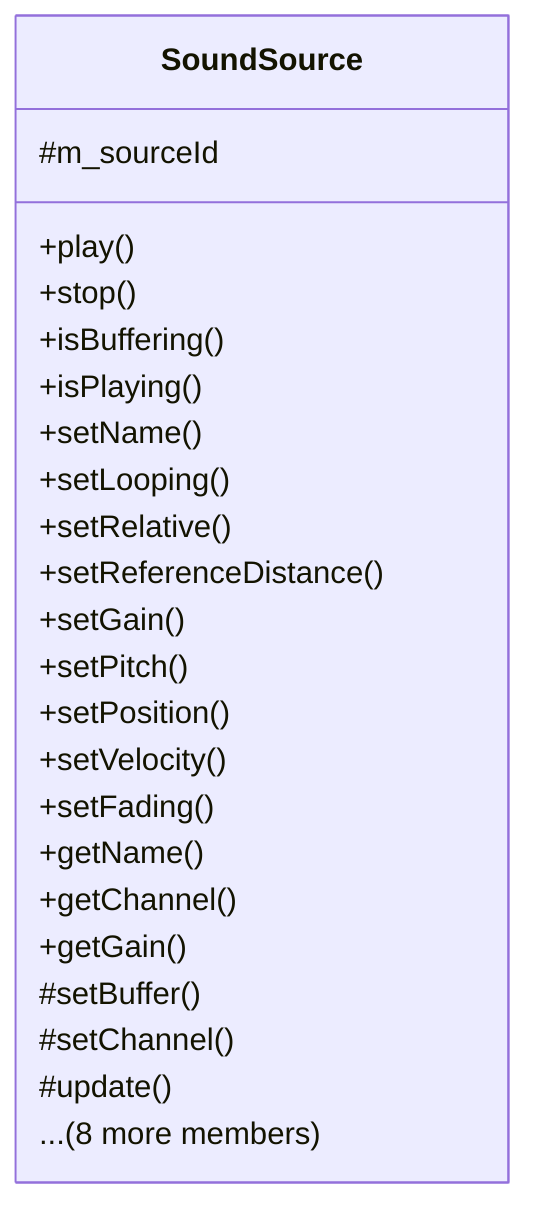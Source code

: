 classDiagram
    class SoundSource {
        +play()
        +stop()
        +isBuffering()
        +isPlaying()
        +setName()
        +setLooping()
        +setRelative()
        +setReferenceDistance()
        +setGain()
        +setPitch()
        +setPosition()
        +setVelocity()
        +setFading()
        +getName()
        +getChannel()
        +getGain()
        #setBuffer()
        #setChannel()
        #update()
        #m_sourceId
        ... (8 more members)
    }
